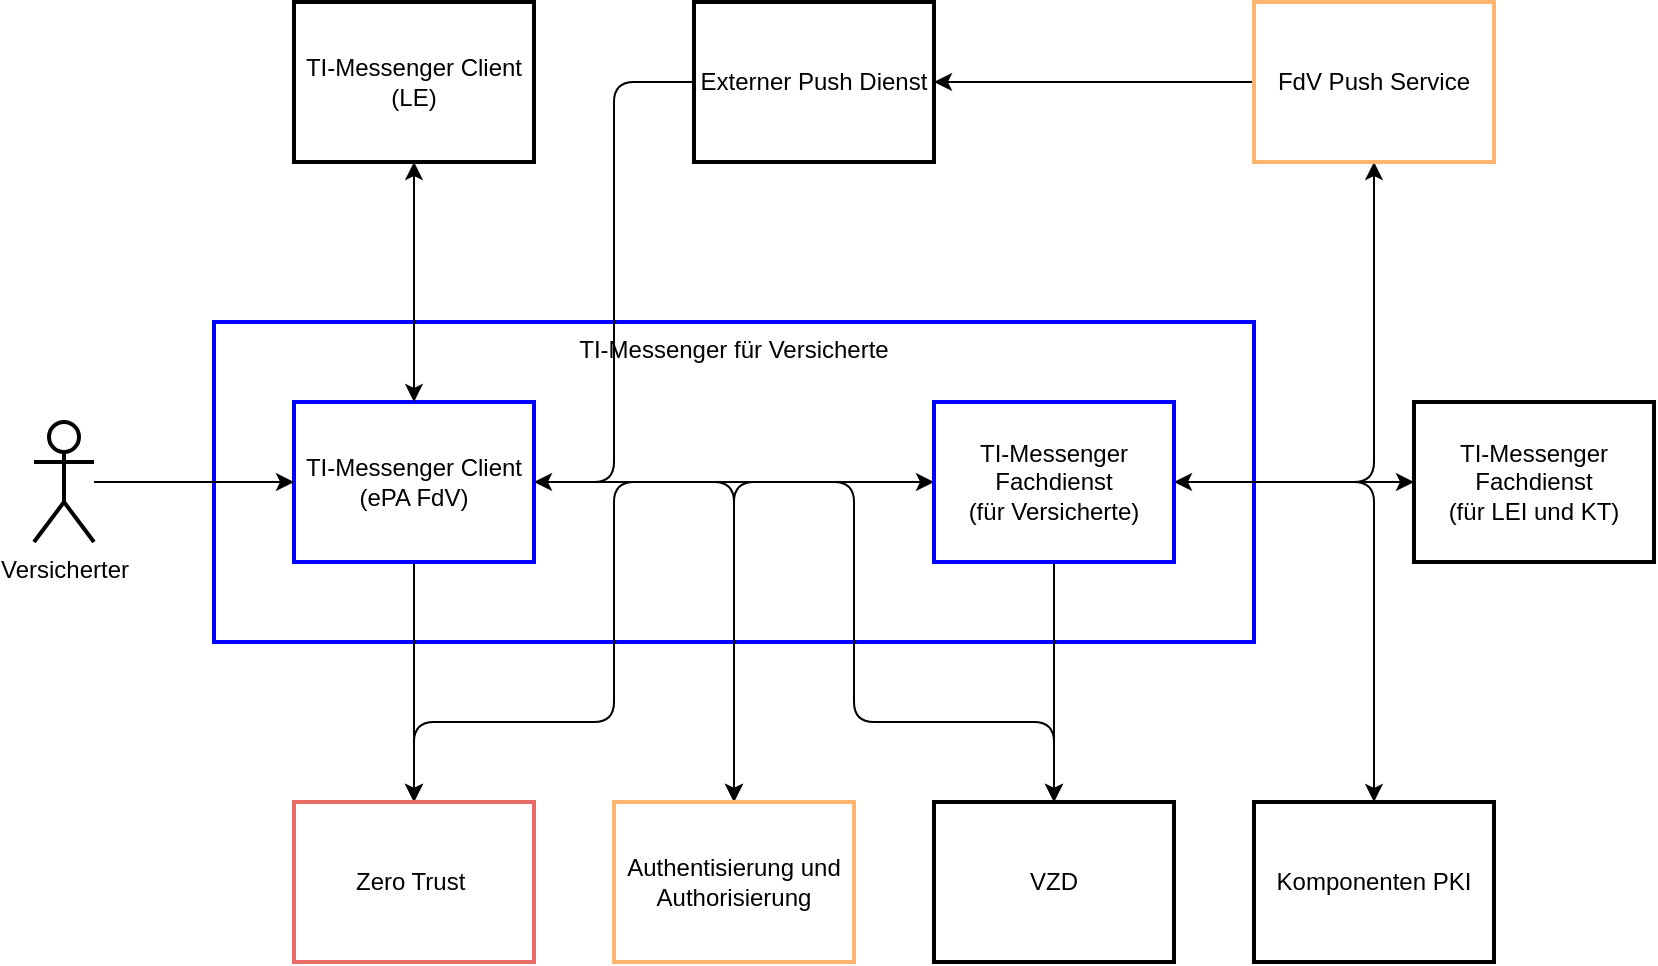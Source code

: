<mxfile version="22.0.4" type="device">
  <diagram name="Seite-1" id="gc1YbI-Wx7_Q_iwZn_eA">
    <mxGraphModel dx="1434" dy="1585" grid="1" gridSize="10" guides="1" tooltips="1" connect="1" arrows="1" fold="1" page="1" pageScale="1" pageWidth="1169" pageHeight="827" math="0" shadow="0">
      <root>
        <mxCell id="0" />
        <mxCell id="1" parent="0" />
        <mxCell id="ejHJoWQ4-AMJ1VvW92XO-1" value="TI-Messenger für Versicherte" style="rounded=0;whiteSpace=wrap;html=1;verticalAlign=top;strokeColor=#0000FF;strokeWidth=2;" parent="1" vertex="1">
          <mxGeometry x="120" y="120" width="520" height="160" as="geometry" />
        </mxCell>
        <mxCell id="ejHJoWQ4-AMJ1VvW92XO-7" style="edgeStyle=orthogonalEdgeStyle;rounded=0;orthogonalLoop=1;jettySize=auto;html=1;entryX=0;entryY=0.5;entryDx=0;entryDy=0;" parent="1" source="yt_74iejyjVCjCeiJqDR-1" target="yt_74iejyjVCjCeiJqDR-2" edge="1">
          <mxGeometry relative="1" as="geometry" />
        </mxCell>
        <mxCell id="ejHJoWQ4-AMJ1VvW92XO-9" style="edgeStyle=orthogonalEdgeStyle;rounded=0;orthogonalLoop=1;jettySize=auto;html=1;entryX=0.5;entryY=0;entryDx=0;entryDy=0;" parent="1" source="yt_74iejyjVCjCeiJqDR-1" target="yt_74iejyjVCjCeiJqDR-5" edge="1">
          <mxGeometry relative="1" as="geometry" />
        </mxCell>
        <mxCell id="ejHJoWQ4-AMJ1VvW92XO-10" style="edgeStyle=orthogonalEdgeStyle;rounded=1;orthogonalLoop=1;jettySize=auto;html=1;entryX=0.5;entryY=0;entryDx=0;entryDy=0;" parent="1" source="yt_74iejyjVCjCeiJqDR-1" target="ejHJoWQ4-AMJ1VvW92XO-3" edge="1">
          <mxGeometry relative="1" as="geometry">
            <Array as="points">
              <mxPoint x="440" y="200" />
              <mxPoint x="440" y="320" />
              <mxPoint x="540" y="320" />
            </Array>
          </mxGeometry>
        </mxCell>
        <mxCell id="ejHJoWQ4-AMJ1VvW92XO-11" style="edgeStyle=orthogonalEdgeStyle;rounded=1;orthogonalLoop=1;jettySize=auto;html=1;entryX=0.5;entryY=0;entryDx=0;entryDy=0;" parent="1" source="yt_74iejyjVCjCeiJqDR-1" target="ejHJoWQ4-AMJ1VvW92XO-2" edge="1">
          <mxGeometry relative="1" as="geometry" />
        </mxCell>
        <mxCell id="yt_74iejyjVCjCeiJqDR-1" value="TI-Messenger Client&lt;br&gt;(ePA FdV)" style="rounded=0;whiteSpace=wrap;html=1;strokeColor=#0000FF;strokeWidth=2;" parent="1" vertex="1">
          <mxGeometry x="160" y="160" width="120" height="80" as="geometry" />
        </mxCell>
        <mxCell id="ejHJoWQ4-AMJ1VvW92XO-8" style="edgeStyle=orthogonalEdgeStyle;rounded=0;orthogonalLoop=1;jettySize=auto;html=1;entryX=0;entryY=0.5;entryDx=0;entryDy=0;startArrow=classic;startFill=1;" parent="1" source="yt_74iejyjVCjCeiJqDR-2" target="ejHJoWQ4-AMJ1VvW92XO-6" edge="1">
          <mxGeometry relative="1" as="geometry" />
        </mxCell>
        <mxCell id="ejHJoWQ4-AMJ1VvW92XO-12" style="edgeStyle=orthogonalEdgeStyle;rounded=1;orthogonalLoop=1;jettySize=auto;html=1;entryX=0.5;entryY=0;entryDx=0;entryDy=0;" parent="1" source="yt_74iejyjVCjCeiJqDR-2" target="ejHJoWQ4-AMJ1VvW92XO-4" edge="1">
          <mxGeometry relative="1" as="geometry" />
        </mxCell>
        <mxCell id="ejHJoWQ4-AMJ1VvW92XO-14" style="edgeStyle=orthogonalEdgeStyle;rounded=0;orthogonalLoop=1;jettySize=auto;html=1;entryX=0.5;entryY=0;entryDx=0;entryDy=0;" parent="1" source="yt_74iejyjVCjCeiJqDR-2" target="ejHJoWQ4-AMJ1VvW92XO-3" edge="1">
          <mxGeometry relative="1" as="geometry" />
        </mxCell>
        <mxCell id="ejHJoWQ4-AMJ1VvW92XO-15" style="edgeStyle=orthogonalEdgeStyle;rounded=1;orthogonalLoop=1;jettySize=auto;html=1;entryX=0.5;entryY=0;entryDx=0;entryDy=0;" parent="1" source="yt_74iejyjVCjCeiJqDR-2" target="ejHJoWQ4-AMJ1VvW92XO-2" edge="1">
          <mxGeometry relative="1" as="geometry" />
        </mxCell>
        <mxCell id="ejHJoWQ4-AMJ1VvW92XO-17" style="edgeStyle=orthogonalEdgeStyle;rounded=1;orthogonalLoop=1;jettySize=auto;html=1;entryX=0.5;entryY=1;entryDx=0;entryDy=0;" parent="1" source="yt_74iejyjVCjCeiJqDR-2" target="aIV-wJjiKWQOADyZ_5zl-1" edge="1">
          <mxGeometry relative="1" as="geometry" />
        </mxCell>
        <mxCell id="ejHJoWQ4-AMJ1VvW92XO-21" style="edgeStyle=orthogonalEdgeStyle;rounded=1;orthogonalLoop=1;jettySize=auto;html=1;entryX=0.5;entryY=0;entryDx=0;entryDy=0;" parent="1" source="yt_74iejyjVCjCeiJqDR-2" target="yt_74iejyjVCjCeiJqDR-5" edge="1">
          <mxGeometry relative="1" as="geometry">
            <Array as="points">
              <mxPoint x="320" y="200" />
              <mxPoint x="320" y="320" />
              <mxPoint x="220" y="320" />
            </Array>
          </mxGeometry>
        </mxCell>
        <mxCell id="yt_74iejyjVCjCeiJqDR-2" value="TI-Messenger Fachdienst&lt;br&gt;(für Versicherte)" style="rounded=0;whiteSpace=wrap;html=1;strokeColor=#0000FF;strokeWidth=2;" parent="1" vertex="1">
          <mxGeometry x="480" y="160" width="120" height="80" as="geometry" />
        </mxCell>
        <mxCell id="ejHJoWQ4-AMJ1VvW92XO-13" style="edgeStyle=orthogonalEdgeStyle;rounded=0;orthogonalLoop=1;jettySize=auto;html=1;" parent="1" source="yt_74iejyjVCjCeiJqDR-3" target="yt_74iejyjVCjCeiJqDR-1" edge="1">
          <mxGeometry relative="1" as="geometry" />
        </mxCell>
        <mxCell id="yt_74iejyjVCjCeiJqDR-3" value="Versicherter" style="shape=umlActor;verticalLabelPosition=bottom;verticalAlign=top;html=1;outlineConnect=0;strokeWidth=2;" parent="1" vertex="1">
          <mxGeometry x="30" y="170" width="30" height="60" as="geometry" />
        </mxCell>
        <mxCell id="yt_74iejyjVCjCeiJqDR-5" value="Zero Trust&amp;nbsp;" style="rounded=0;whiteSpace=wrap;html=1;strokeColor=#EA6B66;strokeWidth=2;" parent="1" vertex="1">
          <mxGeometry x="160" y="360" width="120" height="80" as="geometry" />
        </mxCell>
        <mxCell id="ejHJoWQ4-AMJ1VvW92XO-2" value="Authentisierung und Authorisierung" style="rounded=0;whiteSpace=wrap;html=1;strokeWidth=2;strokeColor=#FFB570;" parent="1" vertex="1">
          <mxGeometry x="320" y="360" width="120" height="80" as="geometry" />
        </mxCell>
        <mxCell id="ejHJoWQ4-AMJ1VvW92XO-3" value="VZD" style="rounded=0;whiteSpace=wrap;html=1;strokeWidth=2;" parent="1" vertex="1">
          <mxGeometry x="480" y="360" width="120" height="80" as="geometry" />
        </mxCell>
        <mxCell id="ejHJoWQ4-AMJ1VvW92XO-4" value="Komponenten PKI" style="rounded=0;whiteSpace=wrap;html=1;strokeWidth=2;" parent="1" vertex="1">
          <mxGeometry x="640" y="360" width="120" height="80" as="geometry" />
        </mxCell>
        <mxCell id="ejHJoWQ4-AMJ1VvW92XO-6" value="TI-Messenger Fachdienst&lt;br&gt;(für LEI und KT)" style="rounded=0;whiteSpace=wrap;html=1;verticalAlign=middle;strokeWidth=2;" parent="1" vertex="1">
          <mxGeometry x="720" y="160" width="120" height="80" as="geometry" />
        </mxCell>
        <mxCell id="ejHJoWQ4-AMJ1VvW92XO-18" style="edgeStyle=orthogonalEdgeStyle;rounded=1;orthogonalLoop=1;jettySize=auto;html=1;entryX=1;entryY=0.5;entryDx=0;entryDy=0;" parent="1" source="ejHJoWQ4-AMJ1VvW92XO-16" target="yt_74iejyjVCjCeiJqDR-1" edge="1">
          <mxGeometry relative="1" as="geometry">
            <Array as="points">
              <mxPoint x="320" />
              <mxPoint x="320" y="200" />
            </Array>
          </mxGeometry>
        </mxCell>
        <mxCell id="ejHJoWQ4-AMJ1VvW92XO-16" value="Externer Push Dienst" style="rounded=0;whiteSpace=wrap;html=1;strokeWidth=2;strokeColor=#000000;" parent="1" vertex="1">
          <mxGeometry x="360" y="-40" width="120" height="80" as="geometry" />
        </mxCell>
        <mxCell id="ejHJoWQ4-AMJ1VvW92XO-20" style="edgeStyle=orthogonalEdgeStyle;rounded=0;orthogonalLoop=1;jettySize=auto;html=1;entryX=0.5;entryY=0;entryDx=0;entryDy=0;startArrow=classic;startFill=1;" parent="1" source="ejHJoWQ4-AMJ1VvW92XO-19" target="yt_74iejyjVCjCeiJqDR-1" edge="1">
          <mxGeometry relative="1" as="geometry" />
        </mxCell>
        <mxCell id="ejHJoWQ4-AMJ1VvW92XO-19" value="TI-Messenger Client&lt;br&gt;(LE)" style="rounded=0;whiteSpace=wrap;html=1;strokeColor=#000000;strokeWidth=2;" parent="1" vertex="1">
          <mxGeometry x="160" y="-40" width="120" height="80" as="geometry" />
        </mxCell>
        <mxCell id="aIV-wJjiKWQOADyZ_5zl-2" style="edgeStyle=orthogonalEdgeStyle;rounded=0;orthogonalLoop=1;jettySize=auto;html=1;entryX=1;entryY=0.5;entryDx=0;entryDy=0;" edge="1" parent="1" source="aIV-wJjiKWQOADyZ_5zl-1" target="ejHJoWQ4-AMJ1VvW92XO-16">
          <mxGeometry relative="1" as="geometry" />
        </mxCell>
        <mxCell id="aIV-wJjiKWQOADyZ_5zl-1" value="FdV Push Service" style="rounded=0;whiteSpace=wrap;html=1;strokeWidth=2;strokeColor=#FFB570;" vertex="1" parent="1">
          <mxGeometry x="640" y="-40" width="120" height="80" as="geometry" />
        </mxCell>
      </root>
    </mxGraphModel>
  </diagram>
</mxfile>
